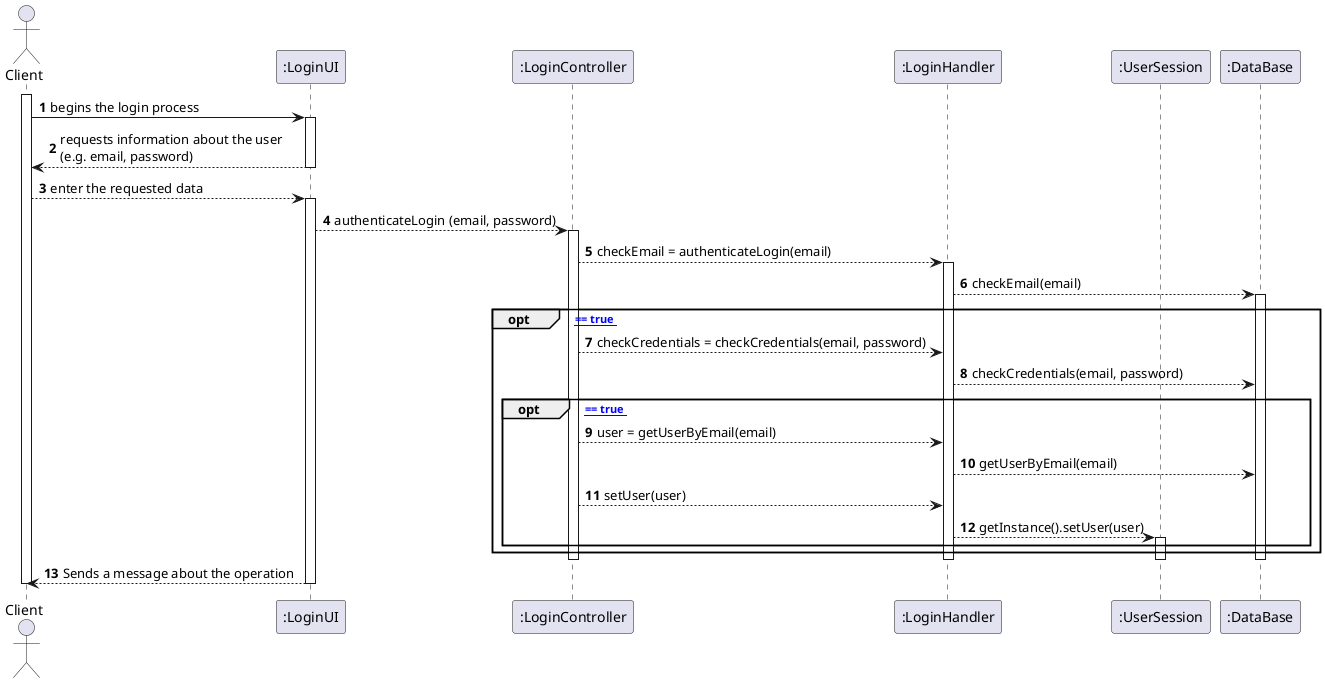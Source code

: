 @startuml
autonumber

actor "Client" as ADM
participant ":LoginUI" as UI
participant ":LoginController" as CTRL
participant ":LoginHandler" as USH
participant ":UserSession" as USS
participant ":DataBase" as DBE



activate ADM
ADM -> UI : begins the login process
activate UI

UI --> ADM : requests information about the user \n(e.g. email, password)
deactivate UI

ADM--> UI : enter the requested data
activate UI
UI --> CTRL : authenticateLogin (email, password)
activate CTRL


CTRL --> USH : checkEmail = authenticateLogin(email)
activate USH

USH --> DBE : checkEmail(email)
activate DBE
OPT [ CheckEmail == true ]
CTRL --> USH : checkCredentials = checkCredentials(email, password)
USH --> DBE : checkCredentials(email, password)
OPT [ checkCredentials == true ]
CTRL --> USH : user = getUserByEmail(email)
USH --> DBE : getUserByEmail(email)
CTRL --> USH : setUser(user)
USH --> USS :  getInstance().setUser(user)
activate USS
end OPT
end OPT
deactivate DBE
deactivate USS
deactivate CTRL
deactivate USH




UI --> ADM : Sends a message about the operation
deactivate UI

deactivate ADM
@enduml
